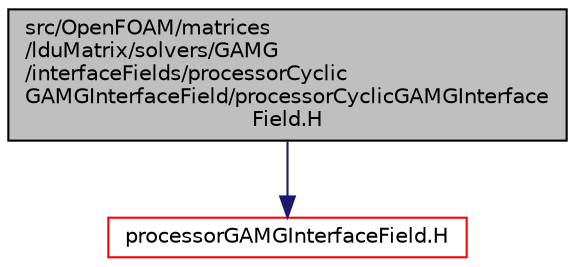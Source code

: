 digraph "src/OpenFOAM/matrices/lduMatrix/solvers/GAMG/interfaceFields/processorCyclicGAMGInterfaceField/processorCyclicGAMGInterfaceField.H"
{
  bgcolor="transparent";
  edge [fontname="Helvetica",fontsize="10",labelfontname="Helvetica",labelfontsize="10"];
  node [fontname="Helvetica",fontsize="10",shape=record];
  Node1 [label="src/OpenFOAM/matrices\l/lduMatrix/solvers/GAMG\l/interfaceFields/processorCyclic\lGAMGInterfaceField/processorCyclicGAMGInterface\lField.H",height=0.2,width=0.4,color="black", fillcolor="grey75", style="filled", fontcolor="black"];
  Node1 -> Node2 [color="midnightblue",fontsize="10",style="solid",fontname="Helvetica"];
  Node2 [label="processorGAMGInterfaceField.H",height=0.2,width=0.4,color="red",URL="$a08716.html"];
}
